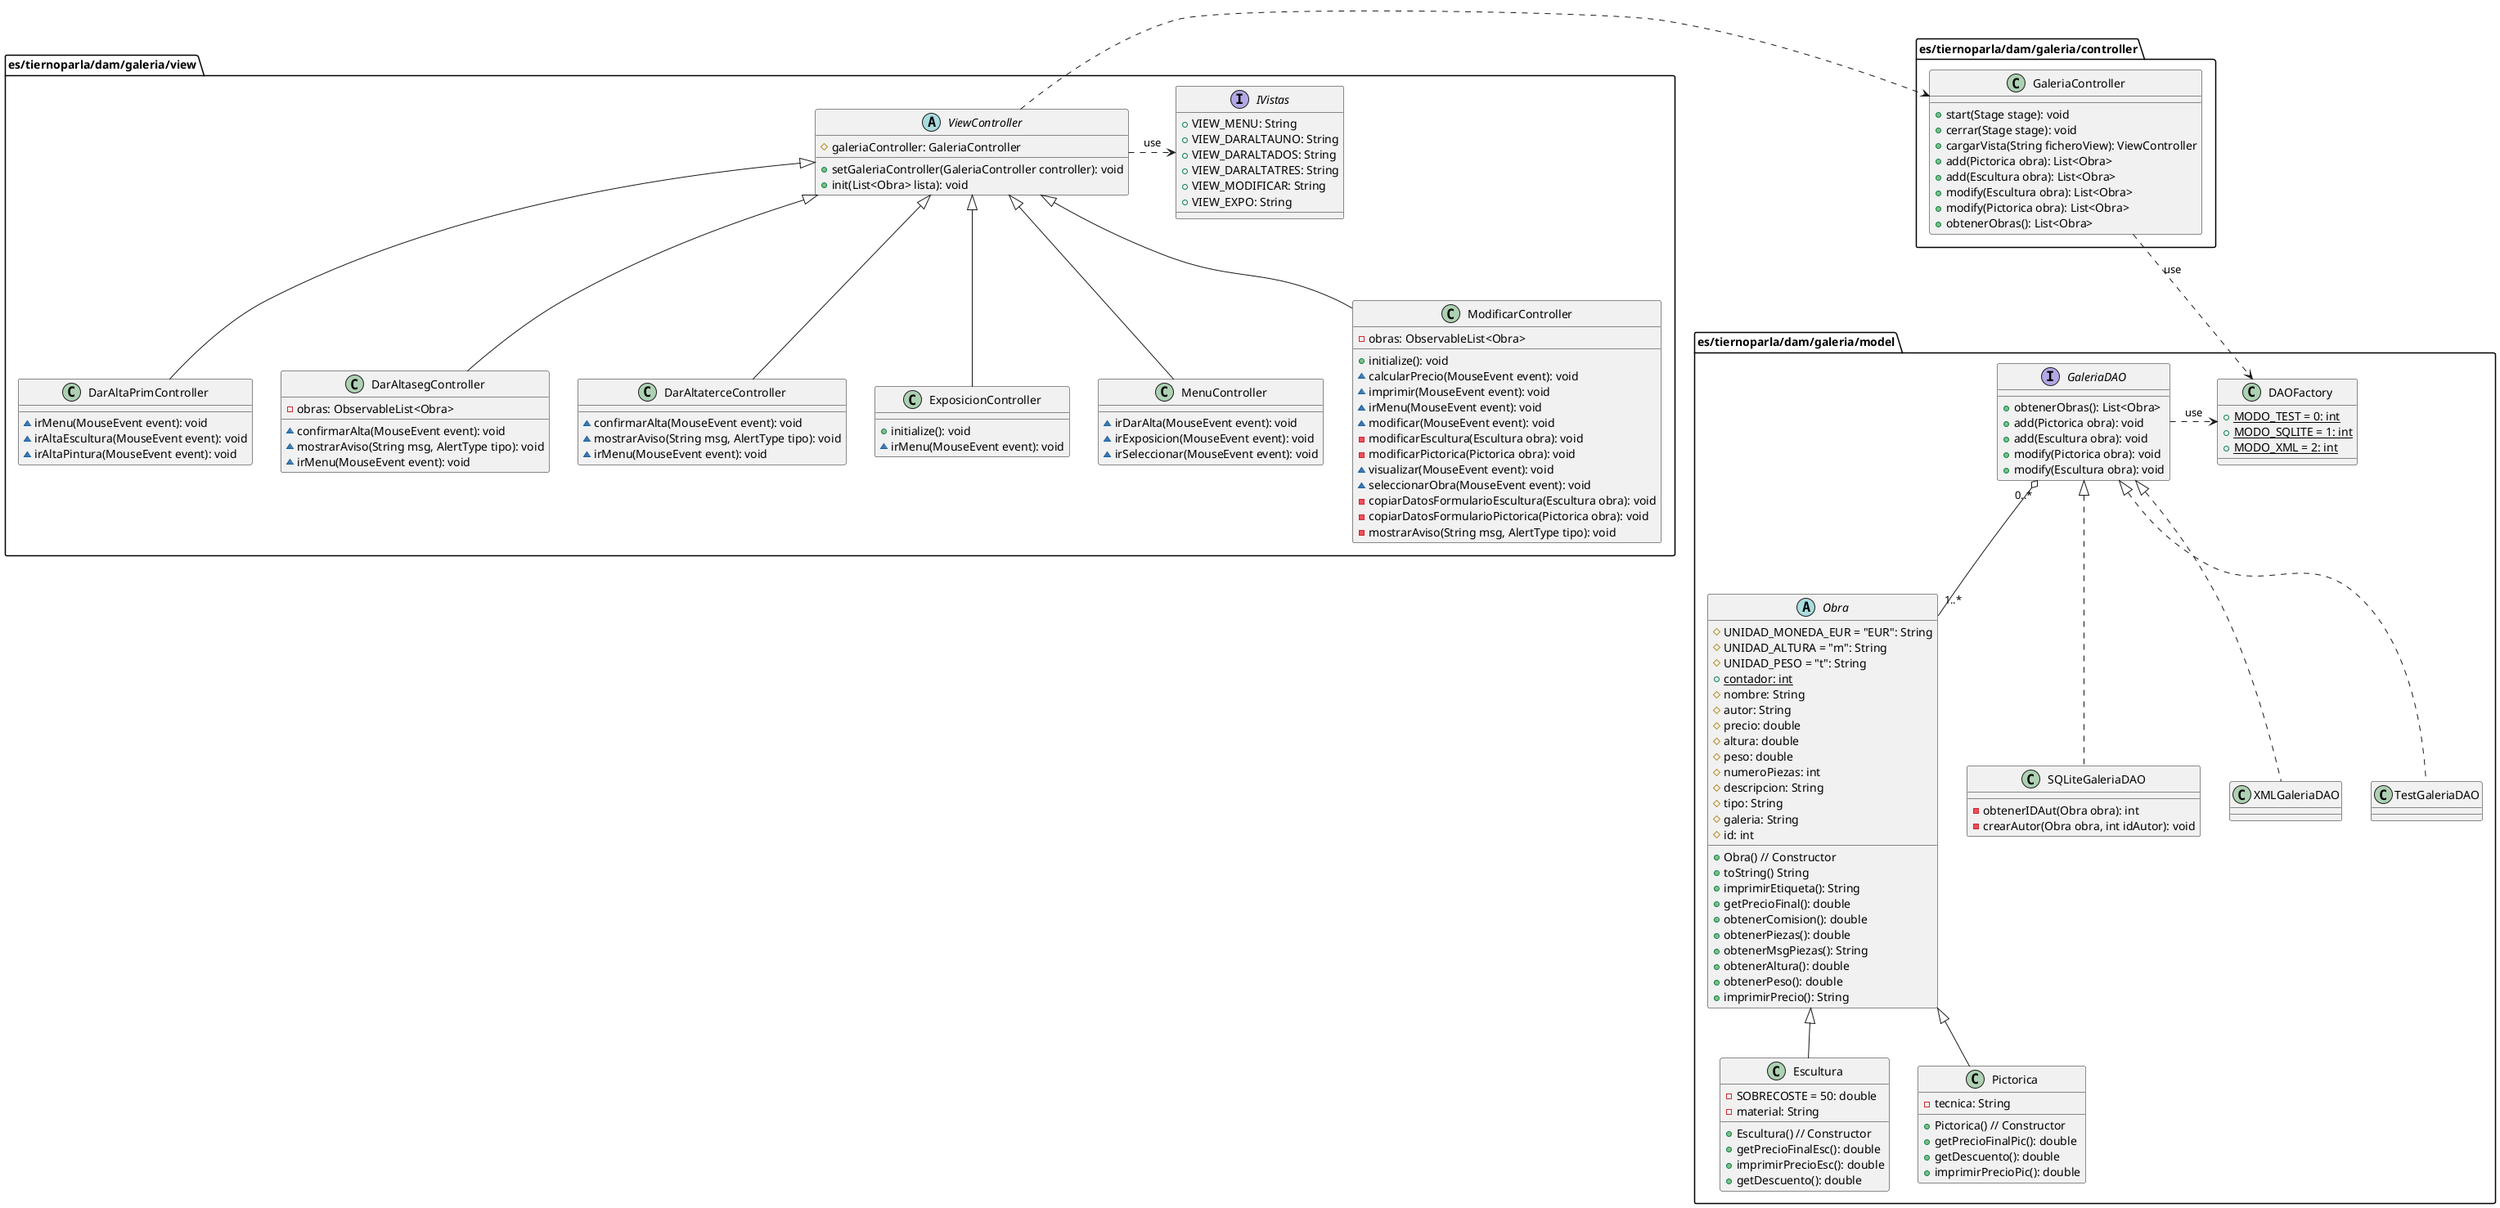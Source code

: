 @startuml Clases 

package es/tiernoparla/dam/galeria/view{
    
    abstract class ViewController {
        #galeriaController: GaleriaController
        +setGaleriaController(GaleriaController controller): void
        +init(List<Obra> lista): void
    }

    class DarAltaPrimController extends ViewController {
        ~irMenu(MouseEvent event): void
        ~irAltaEscultura(MouseEvent event): void
        ~irAltaPintura(MouseEvent event): void
    }

    class DarAltasegController extends ViewController {
        -obras: ObservableList<Obra> 
        ~confirmarAlta(MouseEvent event): void
        ~mostrarAviso(String msg, AlertType tipo): void
        ~irMenu(MouseEvent event): void
    }

    class DarAltaterceController extends ViewController {
        ~confirmarAlta(MouseEvent event): void
        ~mostrarAviso(String msg, AlertType tipo): void
        ~irMenu(MouseEvent event): void
    }

    class ExposicionController extends ViewController {
        +initialize(): void
        ~irMenu(MouseEvent event): void
    }

    class MenuController extends ViewController {
        ~irDarAlta(MouseEvent event): void
        ~irExposicion(MouseEvent event): void
        ~irSeleccionar(MouseEvent event): void
    }

    class ModificarController extends ViewController {
        -obras: ObservableList<Obra> 
        +initialize(): void 
        ~calcularPrecio(MouseEvent event): void
        ~imprimir(MouseEvent event): void
        ~irMenu(MouseEvent event): void
        ~modificar(MouseEvent event): void
        -modificarEscultura(Escultura obra): void
        -modificarPictorica(Pictorica obra): void
        ~visualizar(MouseEvent event): void
        ~seleccionarObra(MouseEvent event): void
        -copiarDatosFormularioEscultura(Escultura obra): void
        -copiarDatosFormularioPictorica(Pictorica obra): void
        -mostrarAviso(String msg, AlertType tipo): void
    }

    interface IVistas {
        +VIEW_MENU: String
        +VIEW_DARALTAUNO: String
        +VIEW_DARALTADOS: String 
        +VIEW_DARALTATRES: String
        +VIEW_MODIFICAR: String 
        +VIEW_EXPO: String 

    }

    ViewController .> IVistas: use

}



package es/tiernoparla/dam/galeria/controller{

    ViewController .> GaleriaController

    class GaleriaController{
        +start(Stage stage): void
        +cerrar(Stage stage): void
        +cargarVista(String ficheroView): ViewController
        +add(Pictorica obra): List<Obra>
        +add(Escultura obra): List<Obra>
        +modify(Escultura obra): List<Obra>
        +modify(Pictorica obra): List<Obra>
        +obtenerObras(): List<Obra>
    }
}

package es/tiernoparla/dam/galeria/model{

    abstract class Obra {
        #UNIDAD_MONEDA_EUR = "EUR": String
        #UNIDAD_ALTURA = "m": String
        #UNIDAD_PESO = "t": String
        +{static}contador: int
        #nombre: String
        #autor: String
        #precio: double
        #altura: double
        #peso: double
        #numeroPiezas: int
        #descripcion: String 
        #tipo: String
        #galeria: String
        #id: int
        +Obra() // Constructor
        +toString() String
        +imprimirEtiqueta(): String
        +getPrecioFinal(): double
        +obtenerComision(): double
        +obtenerPiezas(): double
        +obtenerMsgPiezas(): String
        +obtenerAltura(): double
        +obtenerPeso(): double
        +imprimirPrecio(): String
    }
    class Escultura extends Obra {
        -SOBRECOSTE = 50: double
        -material: String
        +Escultura() // Constructor
        +getPrecioFinalEsc(): double
        +imprimirPrecioEsc(): double
        +getDescuento(): double
    }
    class Pictorica extends Obra {
        -tecnica: String
        +Pictorica() // Constructor
        +getPrecioFinalPic(): double
        +getDescuento(): double
        +imprimirPrecioPic(): double
    }
    interface GaleriaDAO {
        +obtenerObras(): List<Obra> 
        +add(Pictorica obra): void
        +add(Escultura obra): void 
        +modify(Pictorica obra): void 
        +modify(Escultura obra): void 
    }
    class SQLiteGaleriaDAO implements GaleriaDAO {
        -obtenerIDAut(Obra obra): int
        -crearAutor(Obra obra, int idAutor): void
    }
    class XMLGaleriaDAO implements GaleriaDAO {}
    class TestGaleriaDAO implements GaleriaDAO {}
    class DAOFactory{
        +{static}MODO_TEST = 0: int
        +{static}MODO_SQLITE = 1: int
        +{static}MODO_XML = 2: int
    }
}

GaleriaController ..> DAOFactory: use
GaleriaDAO .> DAOFactory: use
GaleriaDAO "0..*" o-- "1..*" Obra 

@enduml